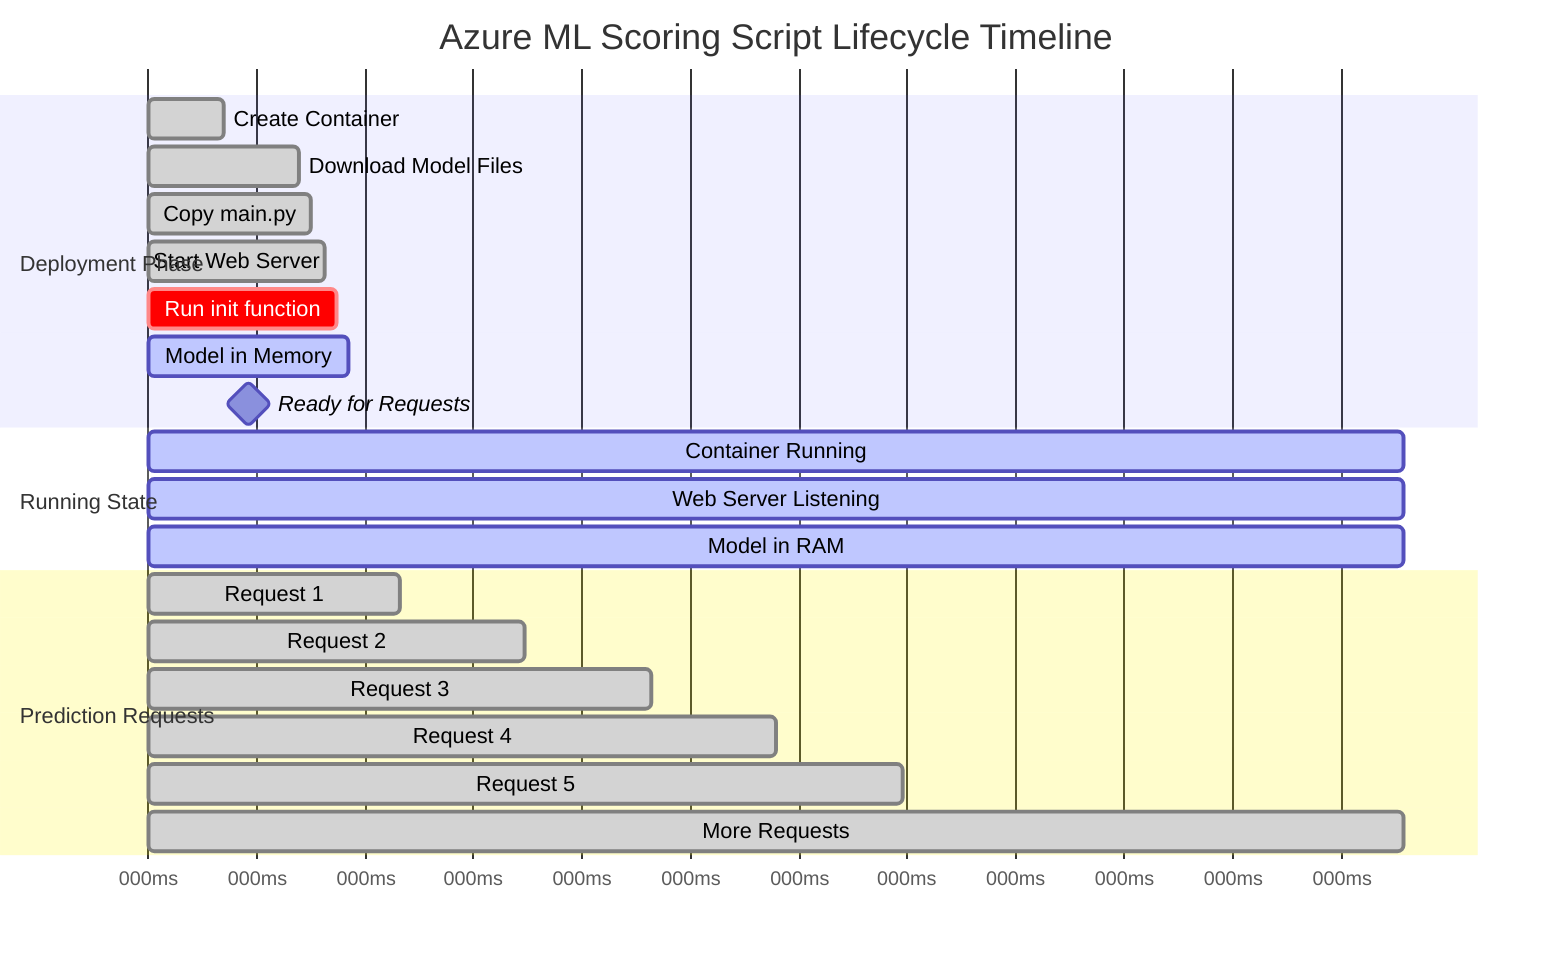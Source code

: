 gantt
    title Azure ML Scoring Script Lifecycle Timeline
    dateFormat X
    axisFormat %Lms
    
    section Deployment Phase
    Create Container          :done, deploy1, 0, 30000
    Download Model Files      :done, deploy2, 30000, 60000
    Copy main.py              :done, deploy3, 60000, 65000
    Start Web Server          :done, deploy4, 65000, 70000
    Run init function        :crit, deploy5, 70000, 75000
    Model in Memory           :active, deploy6, 75000, 80000
    Ready for Requests        :milestone, deploy7, 80000, 80000
    
    section Running State
    Container Running         :active, running1, 80000, 500000
    Web Server Listening      :active, running2, 80000, 500000
    Model in RAM              :active, running3, 80000, 500000
    
    section Prediction Requests
    Request 1                 :done, req1, 100000, 100100
    Request 2                 :done, req2, 150000, 150100
    Request 3                 :done, req3, 200000, 200100
    Request 4                 :done, req4, 250000, 250100
    Request 5                 :done, req5, 300000, 300100
    More Requests             :done, req6, 350000, 500000

%% ============================================================
%% TIMING BREAKDOWN
%% ============================================================
%%
%% DEPLOYMENT (ONE TIME):
%% - Container creation: ~30 seconds
%% - Model download: ~30 seconds  
%% - File copying: ~5 seconds
%% - Web server start: ~5 seconds
%% - init() execution: ~5 seconds (loads model)
%% - Total: ~75-80 seconds
%%
%% PREDICTION REQUESTS (EACH REQUEST):
%% - HTTP request: ~10ms
%% - JSON parsing: ~5ms
%% - Input validation: ~5ms
%% - Model prediction: ~50ms (using model already in RAM)
%% - Response formatting: ~5ms
%% - Total per request: ~75-100ms
%%
%% KEY POINT:
%% - init() runs ONCE at deployment
%% - run() runs for EVERY prediction request
%% - Model stays in memory between requests
%% ============================================================